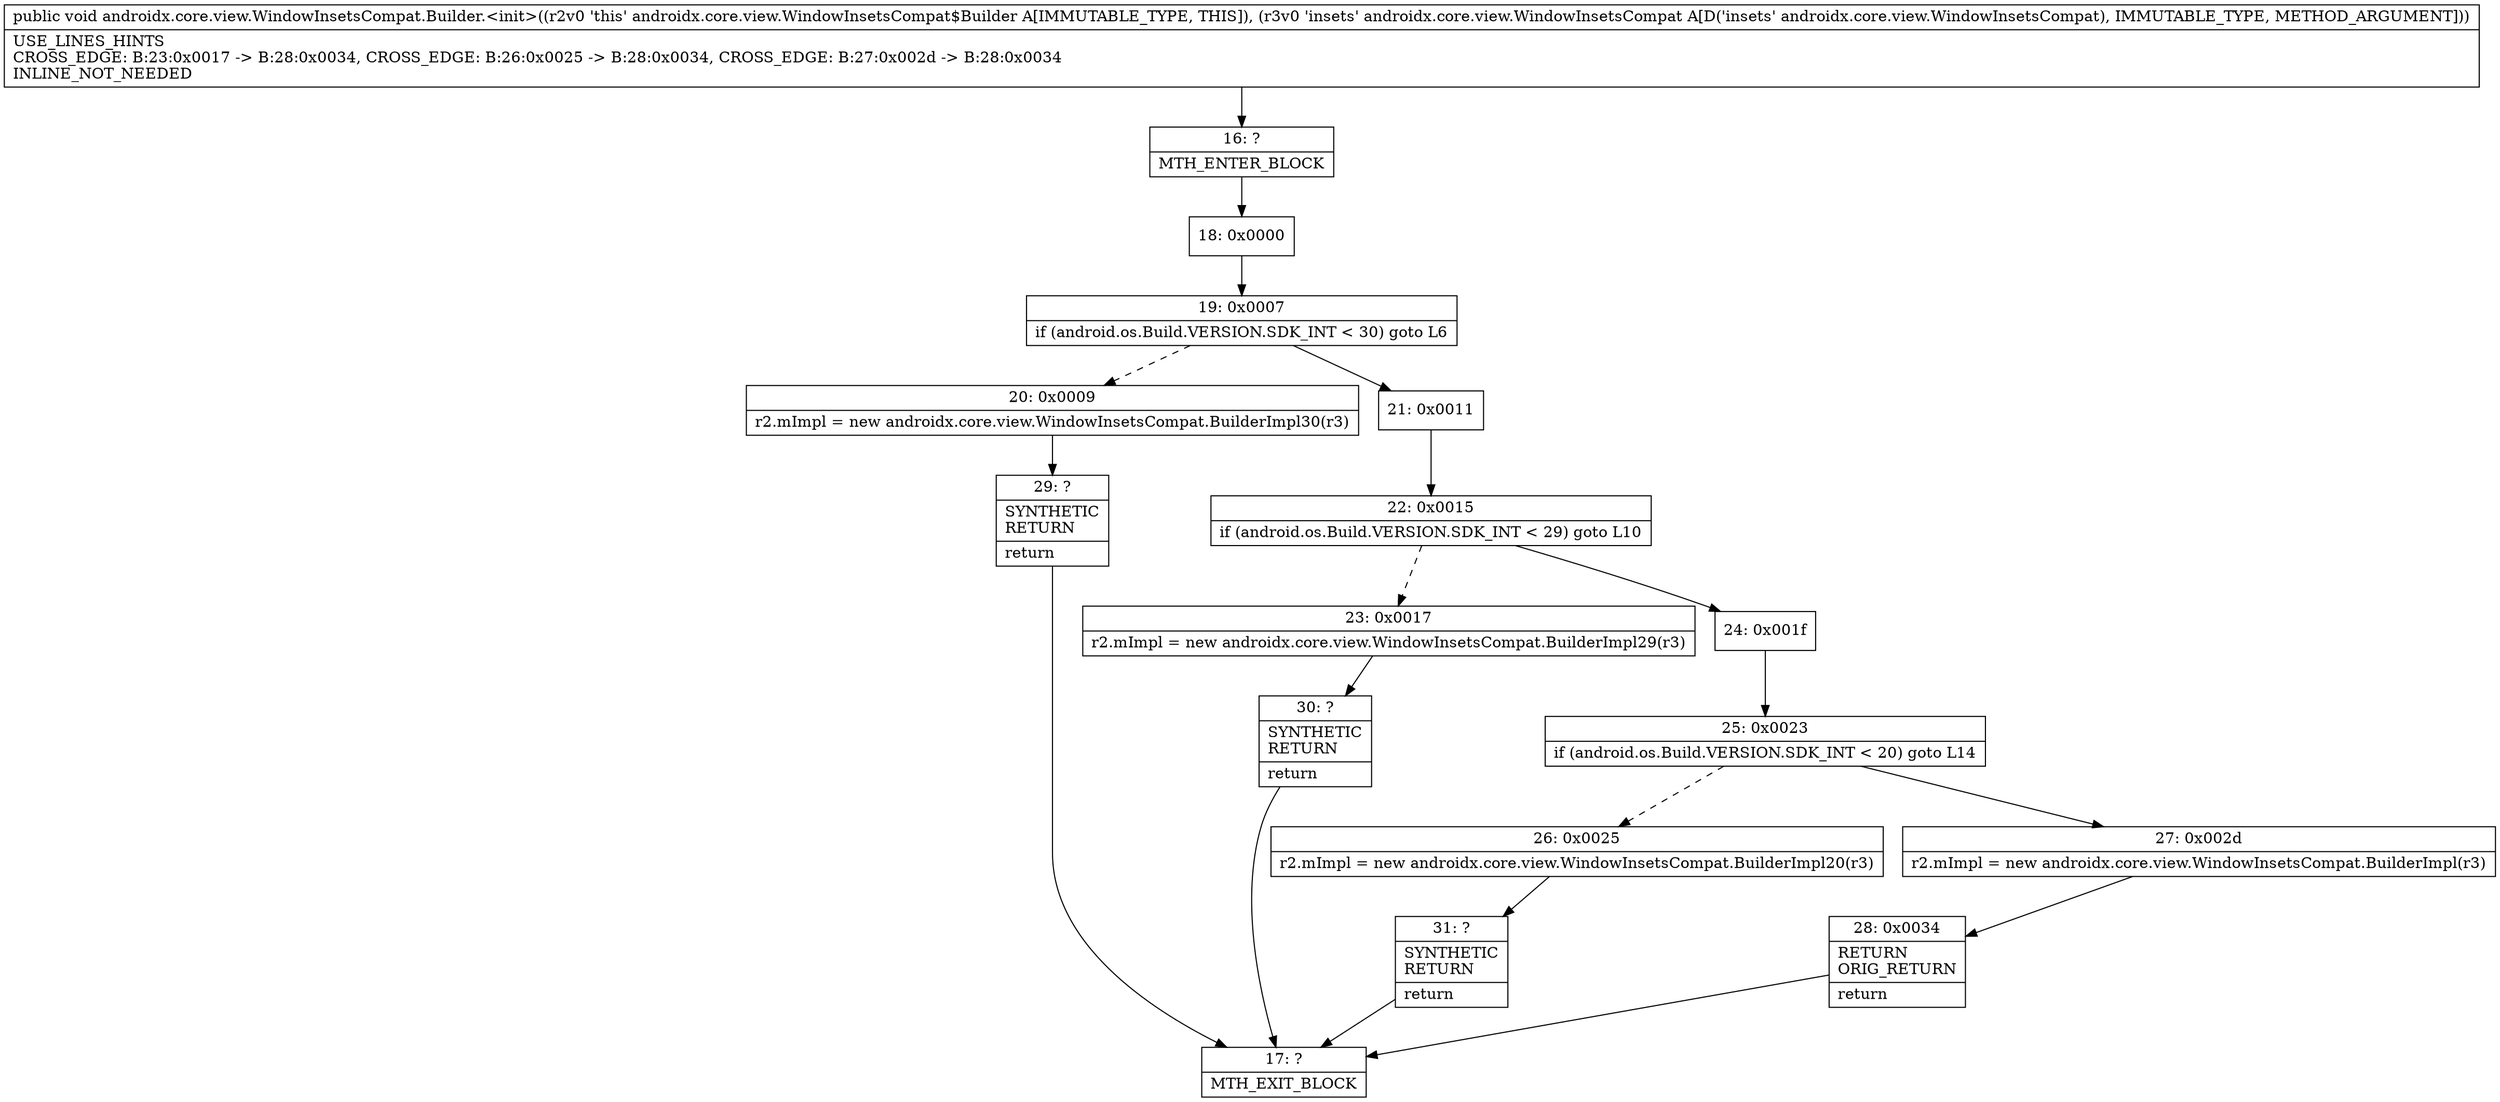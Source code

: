 digraph "CFG forandroidx.core.view.WindowInsetsCompat.Builder.\<init\>(Landroidx\/core\/view\/WindowInsetsCompat;)V" {
Node_16 [shape=record,label="{16\:\ ?|MTH_ENTER_BLOCK\l}"];
Node_18 [shape=record,label="{18\:\ 0x0000}"];
Node_19 [shape=record,label="{19\:\ 0x0007|if (android.os.Build.VERSION.SDK_INT \< 30) goto L6\l}"];
Node_20 [shape=record,label="{20\:\ 0x0009|r2.mImpl = new androidx.core.view.WindowInsetsCompat.BuilderImpl30(r3)\l}"];
Node_29 [shape=record,label="{29\:\ ?|SYNTHETIC\lRETURN\l|return\l}"];
Node_17 [shape=record,label="{17\:\ ?|MTH_EXIT_BLOCK\l}"];
Node_21 [shape=record,label="{21\:\ 0x0011}"];
Node_22 [shape=record,label="{22\:\ 0x0015|if (android.os.Build.VERSION.SDK_INT \< 29) goto L10\l}"];
Node_23 [shape=record,label="{23\:\ 0x0017|r2.mImpl = new androidx.core.view.WindowInsetsCompat.BuilderImpl29(r3)\l}"];
Node_30 [shape=record,label="{30\:\ ?|SYNTHETIC\lRETURN\l|return\l}"];
Node_24 [shape=record,label="{24\:\ 0x001f}"];
Node_25 [shape=record,label="{25\:\ 0x0023|if (android.os.Build.VERSION.SDK_INT \< 20) goto L14\l}"];
Node_26 [shape=record,label="{26\:\ 0x0025|r2.mImpl = new androidx.core.view.WindowInsetsCompat.BuilderImpl20(r3)\l}"];
Node_31 [shape=record,label="{31\:\ ?|SYNTHETIC\lRETURN\l|return\l}"];
Node_27 [shape=record,label="{27\:\ 0x002d|r2.mImpl = new androidx.core.view.WindowInsetsCompat.BuilderImpl(r3)\l}"];
Node_28 [shape=record,label="{28\:\ 0x0034|RETURN\lORIG_RETURN\l|return\l}"];
MethodNode[shape=record,label="{public void androidx.core.view.WindowInsetsCompat.Builder.\<init\>((r2v0 'this' androidx.core.view.WindowInsetsCompat$Builder A[IMMUTABLE_TYPE, THIS]), (r3v0 'insets' androidx.core.view.WindowInsetsCompat A[D('insets' androidx.core.view.WindowInsetsCompat), IMMUTABLE_TYPE, METHOD_ARGUMENT]))  | USE_LINES_HINTS\lCROSS_EDGE: B:23:0x0017 \-\> B:28:0x0034, CROSS_EDGE: B:26:0x0025 \-\> B:28:0x0034, CROSS_EDGE: B:27:0x002d \-\> B:28:0x0034\lINLINE_NOT_NEEDED\l}"];
MethodNode -> Node_16;Node_16 -> Node_18;
Node_18 -> Node_19;
Node_19 -> Node_20[style=dashed];
Node_19 -> Node_21;
Node_20 -> Node_29;
Node_29 -> Node_17;
Node_21 -> Node_22;
Node_22 -> Node_23[style=dashed];
Node_22 -> Node_24;
Node_23 -> Node_30;
Node_30 -> Node_17;
Node_24 -> Node_25;
Node_25 -> Node_26[style=dashed];
Node_25 -> Node_27;
Node_26 -> Node_31;
Node_31 -> Node_17;
Node_27 -> Node_28;
Node_28 -> Node_17;
}

